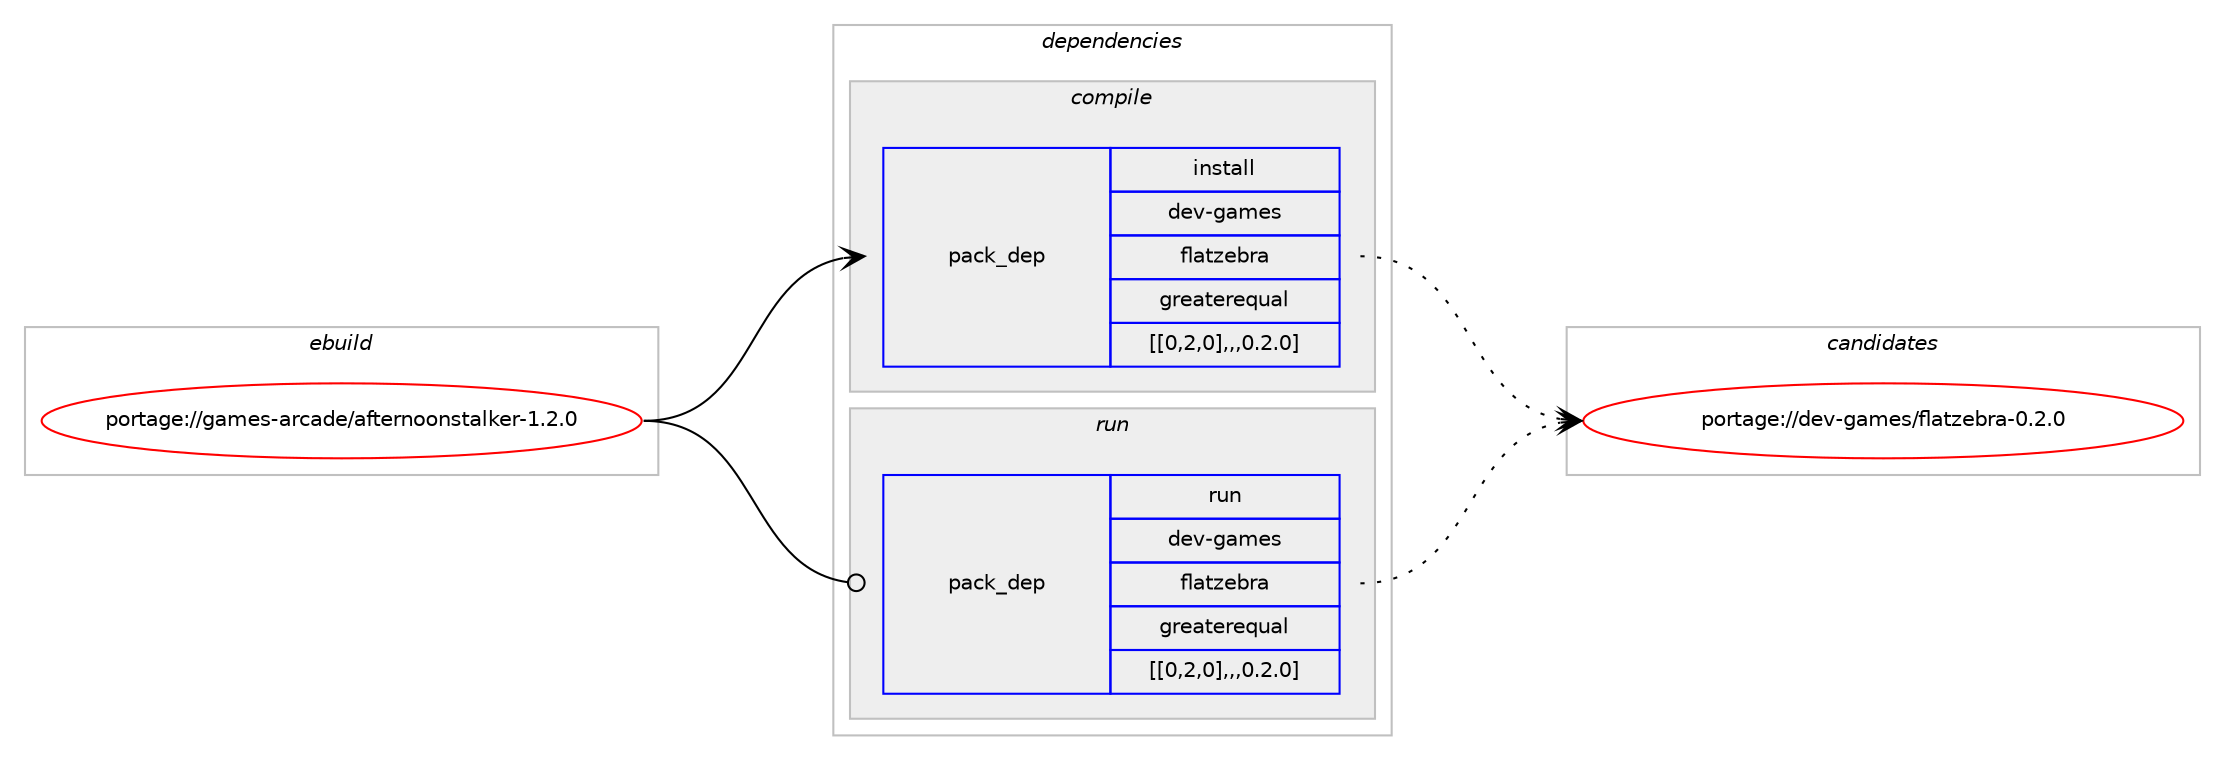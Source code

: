 digraph prolog {

# *************
# Graph options
# *************

newrank=true;
concentrate=true;
compound=true;
graph [rankdir=LR,fontname=Helvetica,fontsize=10,ranksep=1.5];#, ranksep=2.5, nodesep=0.2];
edge  [arrowhead=vee];
node  [fontname=Helvetica,fontsize=10];

# **********
# The ebuild
# **********

subgraph cluster_leftcol {
color=gray;
label=<<i>ebuild</i>>;
id [label="portage://games-arcade/afternoonstalker-1.2.0", color=red, width=4, href="../games-arcade/afternoonstalker-1.2.0.svg"];
}

# ****************
# The dependencies
# ****************

subgraph cluster_midcol {
color=gray;
label=<<i>dependencies</i>>;
subgraph cluster_compile {
fillcolor="#eeeeee";
style=filled;
label=<<i>compile</i>>;
subgraph pack162136 {
dependency228292 [label=<<TABLE BORDER="0" CELLBORDER="1" CELLSPACING="0" CELLPADDING="4" WIDTH="220"><TR><TD ROWSPAN="6" CELLPADDING="30">pack_dep</TD></TR><TR><TD WIDTH="110">install</TD></TR><TR><TD>dev-games</TD></TR><TR><TD>flatzebra</TD></TR><TR><TD>greaterequal</TD></TR><TR><TD>[[0,2,0],,,0.2.0]</TD></TR></TABLE>>, shape=none, color=blue];
}
id:e -> dependency228292:w [weight=20,style="solid",arrowhead="vee"];
}
subgraph cluster_compileandrun {
fillcolor="#eeeeee";
style=filled;
label=<<i>compile and run</i>>;
}
subgraph cluster_run {
fillcolor="#eeeeee";
style=filled;
label=<<i>run</i>>;
subgraph pack162137 {
dependency228293 [label=<<TABLE BORDER="0" CELLBORDER="1" CELLSPACING="0" CELLPADDING="4" WIDTH="220"><TR><TD ROWSPAN="6" CELLPADDING="30">pack_dep</TD></TR><TR><TD WIDTH="110">run</TD></TR><TR><TD>dev-games</TD></TR><TR><TD>flatzebra</TD></TR><TR><TD>greaterequal</TD></TR><TR><TD>[[0,2,0],,,0.2.0]</TD></TR></TABLE>>, shape=none, color=blue];
}
id:e -> dependency228293:w [weight=20,style="solid",arrowhead="odot"];
}
}

# **************
# The candidates
# **************

subgraph cluster_choices {
rank=same;
color=gray;
label=<<i>candidates</i>>;

subgraph choice162136 {
color=black;
nodesep=1;
choice100101118451039710910111547102108971161221019811497454846504648 [label="portage://dev-games/flatzebra-0.2.0", color=red, width=4,href="../dev-games/flatzebra-0.2.0.svg"];
dependency228292:e -> choice100101118451039710910111547102108971161221019811497454846504648:w [style=dotted,weight="100"];
}
subgraph choice162137 {
color=black;
nodesep=1;
choice100101118451039710910111547102108971161221019811497454846504648 [label="portage://dev-games/flatzebra-0.2.0", color=red, width=4,href="../dev-games/flatzebra-0.2.0.svg"];
dependency228293:e -> choice100101118451039710910111547102108971161221019811497454846504648:w [style=dotted,weight="100"];
}
}

}
